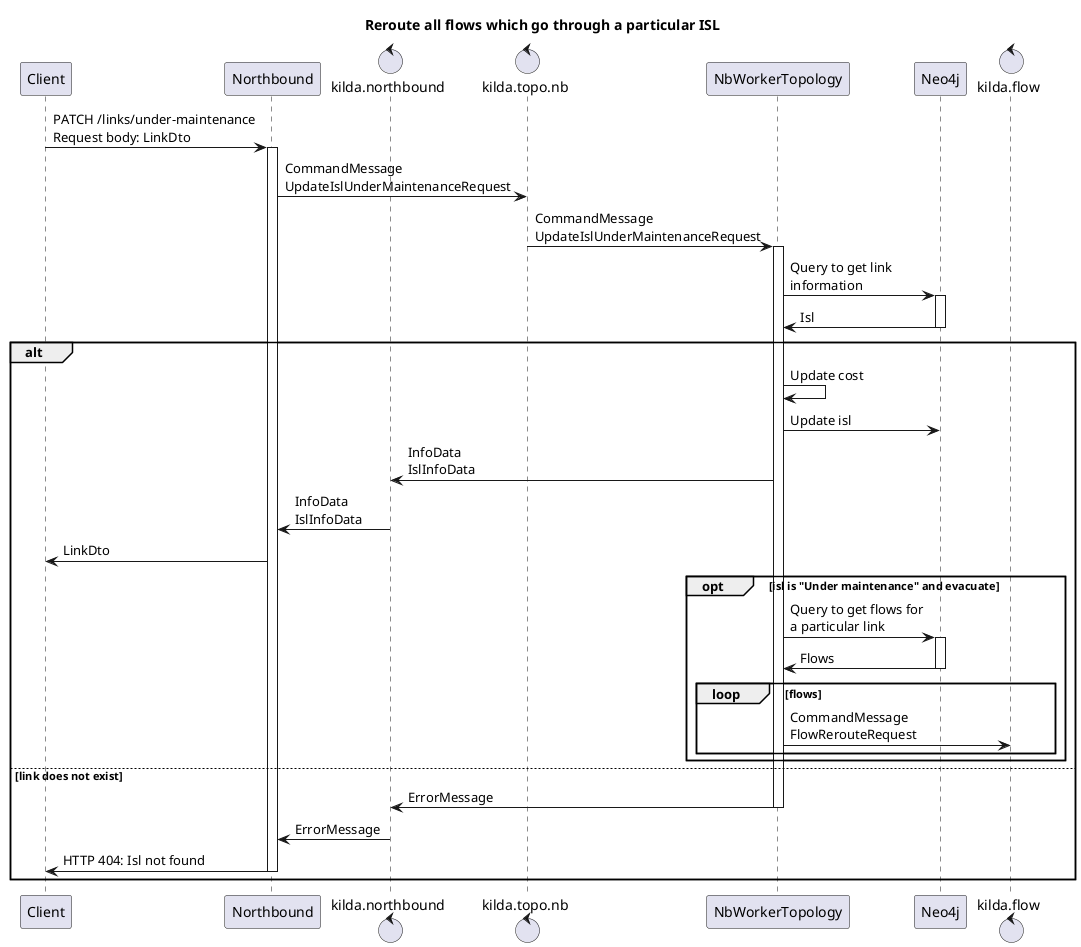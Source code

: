 @startuml
title Reroute all flows which go through a particular ISL

participant Client

participant Northbound

control kilda.northbound
control kilda.topo.nb

participant NbWorkerTopology

participant Neo4j

control kilda.flow

Client -> Northbound : PATCH /links/under-maintenance\nRequest body: LinkDto

activate Northbound
Northbound -> kilda.topo.nb : CommandMessage\nUpdateIslUnderMaintenanceRequest
kilda.topo.nb -> NbWorkerTopology : CommandMessage\nUpdateIslUnderMaintenanceRequest
activate NbWorkerTopology

NbWorkerTopology -> Neo4j : Query to get link\ninformation
activate Neo4j
Neo4j -> NbWorkerTopology : Isl
deactivate Neo4j

alt

NbWorkerTopology -> NbWorkerTopology : Update cost
NbWorkerTopology -> Neo4j : Update isl
NbWorkerTopology -> kilda.northbound : InfoData\nIslInfoData
kilda.northbound -> Northbound : InfoData\nIslInfoData
Northbound -> Client : LinkDto

opt isl is "Under maintenance" and evacuate
NbWorkerTopology -> Neo4j : Query to get flows for\na particular link
activate Neo4j
Neo4j -> NbWorkerTopology : Flows
deactivate Neo4j
loop flows
    NbWorkerTopology -> kilda.flow : CommandMessage\nFlowRerouteRequest
end
end

else link does not exist

NbWorkerTopology -> kilda.northbound : ErrorMessage
deactivate NbWorkerTopology
kilda.northbound -> Northbound : ErrorMessage
Northbound -> Client : HTTP 404: Isl not found
deactivate Northbound
end

@enduml
